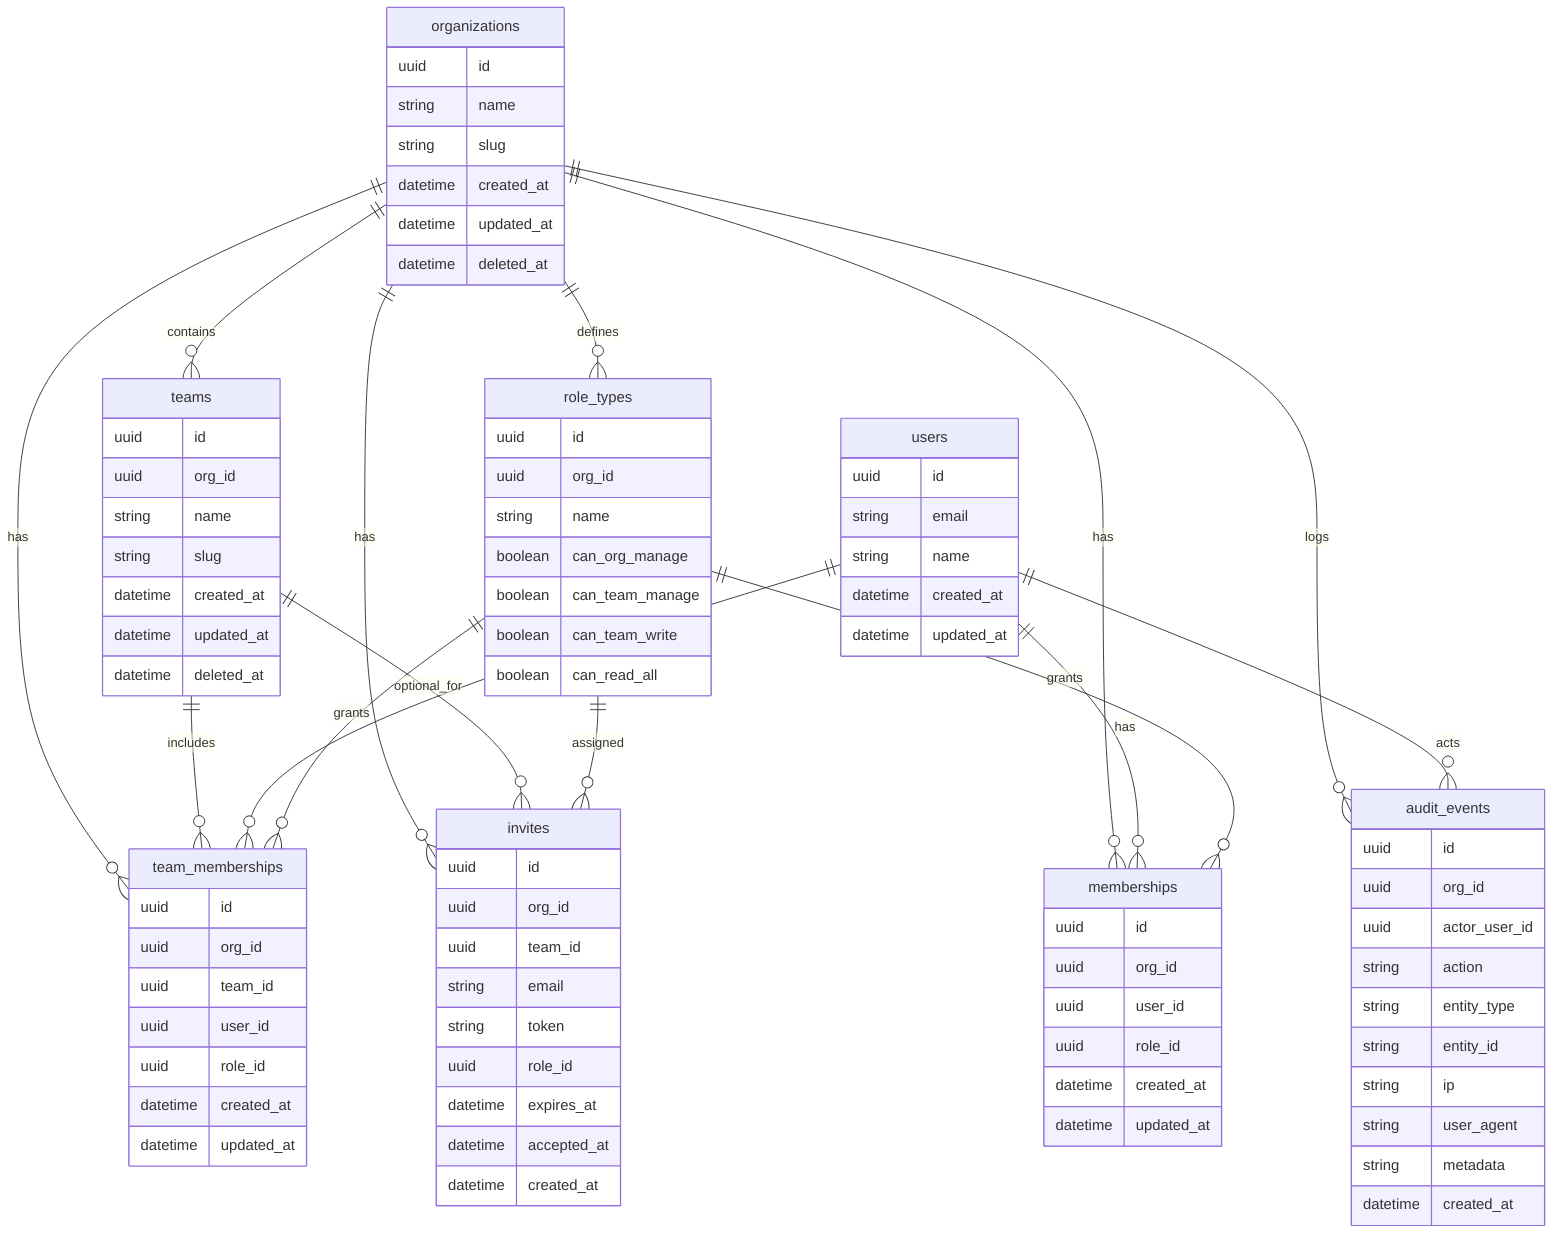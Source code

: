 %% Mermaid ER diagram based on Drizzle schema
erDiagram
  organizations {
    uuid id
    string name
    string slug
    datetime created_at
    datetime updated_at
    datetime deleted_at
  }

  users {
    uuid id
    string email
    string name
    datetime created_at
    datetime updated_at
  }

  role_types {
    uuid id
    uuid org_id
    string name
    boolean can_org_manage
    boolean can_team_manage
    boolean can_team_write
    boolean can_read_all
  }

  teams {
    uuid id
    uuid org_id
    string name
    string slug
    datetime created_at
    datetime updated_at
    datetime deleted_at
  }

  memberships {
    uuid id
    uuid org_id
    uuid user_id
    uuid role_id
    datetime created_at
    datetime updated_at
  }

  team_memberships {
    uuid id
    uuid org_id
    uuid team_id
    uuid user_id
    uuid role_id
    datetime created_at
    datetime updated_at
  }

  invites {
    uuid id
    uuid org_id
    uuid team_id
    string email
    string token
    uuid role_id
    datetime expires_at
    datetime accepted_at
    datetime created_at
  }

  audit_events {
    uuid id
    uuid org_id
    uuid actor_user_id
    string action
    string entity_type
    string entity_id
    string ip
    string user_agent
    string metadata
    datetime created_at
  }

  organizations ||--o{ teams : contains
  organizations ||--o{ memberships : has
  organizations ||--o{ role_types : defines
  users ||--o{ memberships : has
  role_types ||--o{ memberships : grants
  organizations ||--o{ team_memberships : has
  teams ||--o{ team_memberships : includes
  users ||--o{ team_memberships : has
  role_types ||--o{ team_memberships : grants
  organizations ||--o{ invites : has
  teams ||--o{ invites : optional_for
  role_types ||--o{ invites : assigned
  organizations ||--o{ audit_events : logs
  users ||--o{ audit_events : acts